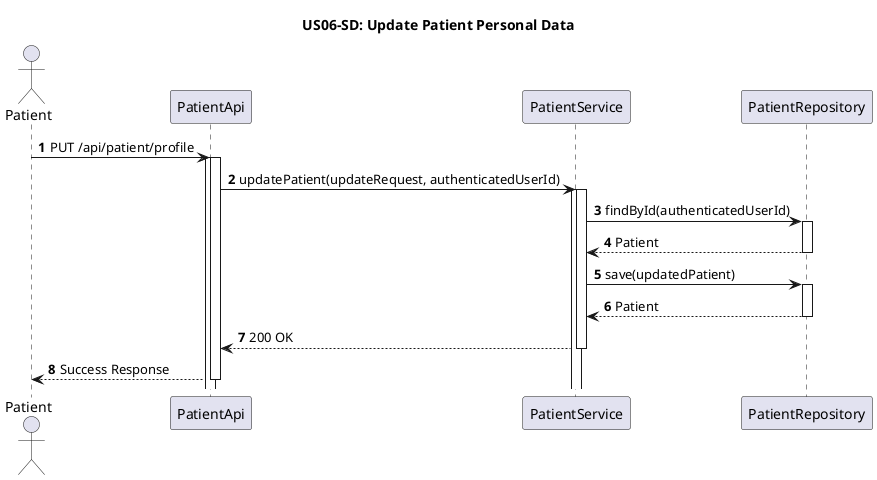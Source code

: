 @startuml
title US06-SD: Update Patient Personal Data

autoactivate on
autonumber

actor "Patient"
participant "PatientApi" as Controller
participant "PatientService" as Service
participant "PatientRepository" as Repo

Patient -> Controller : PUT /api/patient/profile
activate Controller

Controller -> Service : updatePatient(updateRequest, authenticatedUserId)
activate Service

Service -> Repo : findById(authenticatedUserId)
Repo --> Service : Patient

Service -> Repo : save(updatedPatient)
Repo --> Service : Patient

Service --> Controller : 200 OK
Controller --> Patient : Success Response
@enduml
